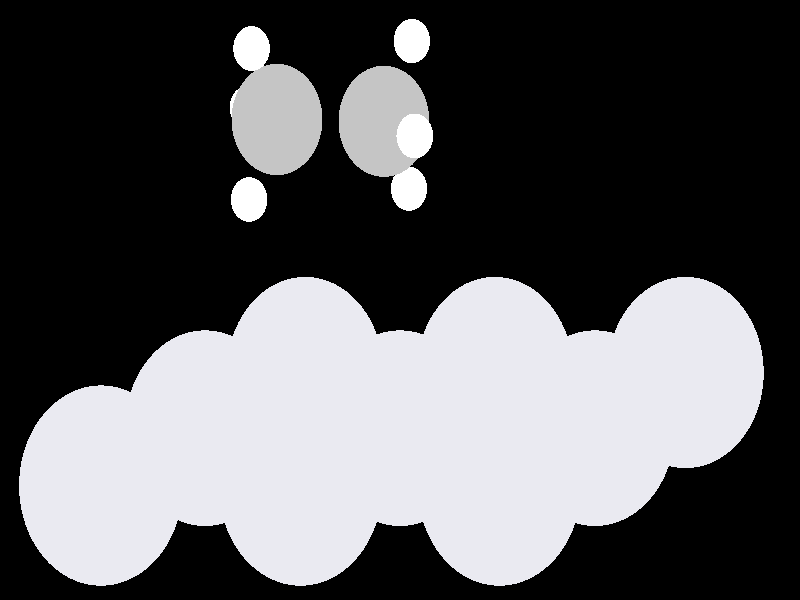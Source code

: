 #include "colors.inc"
#include "finish.inc"

global_settings {assumed_gamma 1 max_trace_level 6}
background {color White transmit 1.0}
camera {perspective
  right -11.34*x up 6.95*y
  direction 100.00*z
  location <0,0,100.00> look_at <0,0,0>}


light_source {<  2.00,   3.00,  40.00> color White
  area_light <0.70, 0, 0>, <0, 0.70, 0>, 3, 3
  adaptive 1 jitter}
// no fog
#declare simple = finish {phong 0.7}
#declare pale = finish {ambient 0.5 diffuse 0.85 roughness 0.001 specular 0.200 }
#declare intermediate = finish {ambient 0.3 diffuse 0.6 specular 0.1 roughness 0.04}
#declare vmd = finish {ambient 0.0 diffuse 0.65 phong 0.1 phong_size 40.0 specular 0.5 }
#declare jmol = finish {ambient 0.2 diffuse 0.6 specular 1 roughness 0.001 metallic}
#declare ase2 = finish {ambient 0.05 brilliance 3 diffuse 0.6 metallic specular 0.7 roughness 0.04 reflection 0.15}
#declare ase3 = finish {ambient 0.15 brilliance 2 diffuse 0.6 metallic specular 1.0 roughness 0.001 reflection 0.0}
#declare glass = finish {ambient 0.05 diffuse 0.3 specular 1.0 roughness 0.001}
#declare glass2 = finish {ambient 0.01 diffuse 0.3 specular 1.0 reflection 0.25 roughness 0.001}
#declare Rcell = 0.050;
#declare Rbond = 0.100;

#macro atom(LOC, R, COL, TRANS, FIN)
  sphere{LOC, R texture{pigment{color COL transmit TRANS} finish{FIN}}}
#end
#macro constrain(LOC, R, COL, TRANS FIN)
union{torus{R, Rcell rotate 45*z texture{pigment{color COL transmit TRANS} finish{FIN}}}
     torus{R, Rcell rotate -45*z texture{pigment{color COL transmit TRANS} finish{FIN}}}
     translate LOC}
#end

// no cell vertices
atom(< -4.24,  -2.15,  -0.04>, 1.16, rgb <0.82, 0.82, 0.88>, 0.0, ase3) // #0
atom(< -1.41,  -2.15,  -0.04>, 1.16, rgb <0.82, 0.82, 0.88>, 0.0, ase3) // #1
atom(<  1.41,  -2.15,  -0.04>, 1.16, rgb <0.82, 0.82, 0.88>, 0.0, ase3) // #2
atom(< -2.83,  -1.52,  -2.40>, 1.16, rgb <0.82, 0.82, 0.88>, 0.0, ase3) // #3
atom(<  0.00,  -1.52,  -2.40>, 1.16, rgb <0.82, 0.82, 0.88>, 0.0, ase3) // #4
atom(<  2.83,  -1.52,  -2.40>, 1.16, rgb <0.82, 0.82, 0.88>, 0.0, ase3) // #5
atom(< -1.41,  -0.88,  -4.77>, 1.16, rgb <0.82, 0.82, 0.88>, 0.0, ase3) // #6
atom(<  1.41,  -0.88,  -4.77>, 1.16, rgb <0.82, 0.82, 0.88>, 0.0, ase3) // #7
atom(<  4.24,  -0.88,  -4.77>, 1.16, rgb <0.82, 0.82, 0.88>, 0.0, ase3) // #8
atom(< -1.76,   2.11,  -0.91>, 0.65, rgb <0.56, 0.56, 0.56>, 0.0, ase3) // #9
atom(< -0.23,   2.09,  -0.98>, 0.65, rgb <0.56, 0.56, 0.56>, 0.0, ase3) // #10
atom(< -2.15,   1.17,  -0.52>, 0.26, rgb <1.00, 1.00, 1.00>, 0.0, ase3) // #11
atom(< -2.20,   2.27,  -1.90>, 0.26, rgb <1.00, 1.00, 1.00>, 0.0, ase3) // #12
atom(< -2.11,   2.92,  -0.26>, 0.26, rgb <1.00, 1.00, 1.00>, 0.0, ase3) // #13
atom(<  0.21,   1.90,   0.00>, 0.26, rgb <1.00, 1.00, 1.00>, 0.0, ase3) // #14
atom(<  0.13,   1.31,  -1.66>, 0.26, rgb <1.00, 1.00, 1.00>, 0.0, ase3) // #15
atom(<  0.17,   3.04,  -1.34>, 0.26, rgb <1.00, 1.00, 1.00>, 0.0, ase3) // #16

// no constraints
